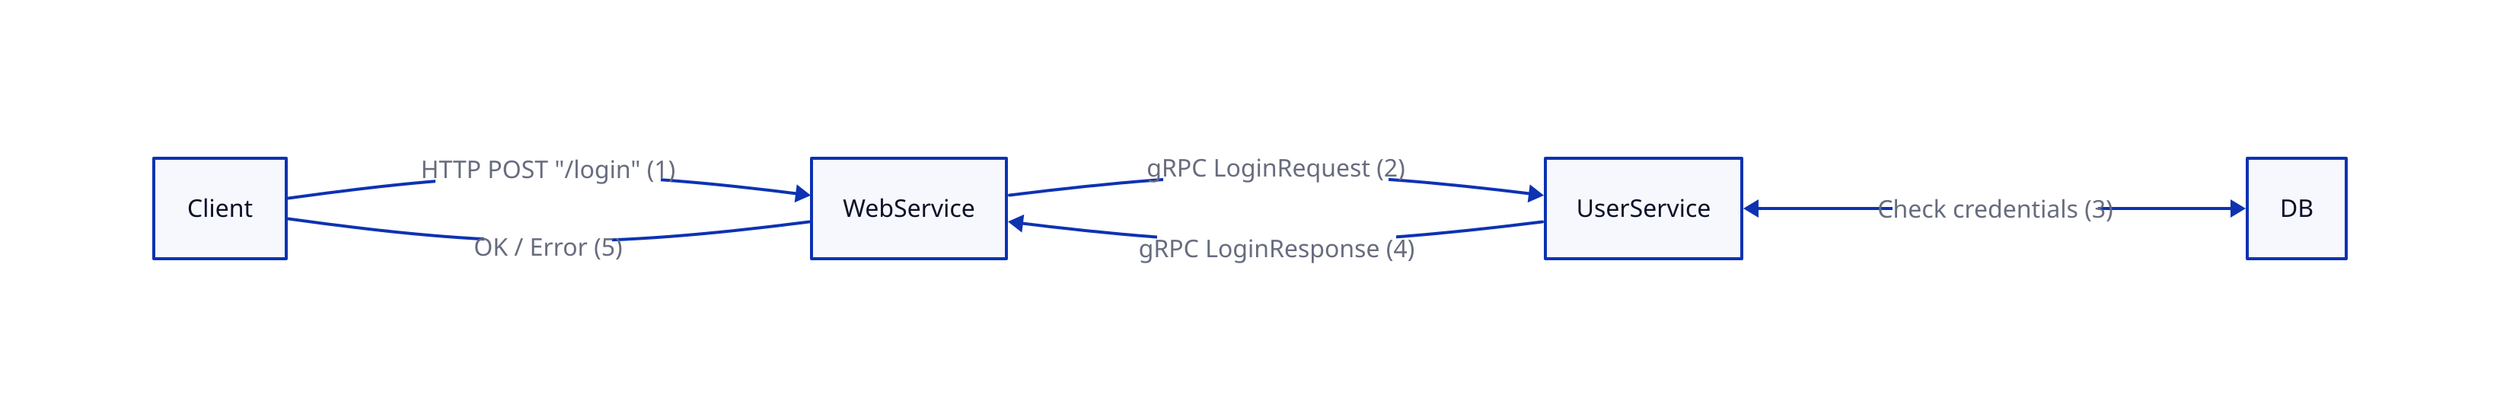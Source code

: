 direction:right

Client -> WebService: HTTP POST "/login" (1)

WebService -> UserService: gRPC LoginRequest (2)

UserService <-> DB: Check credentials (3)

WebService <- UserService: gRPC LoginResponse (4)

Client -- WebService: OK / Error (5)